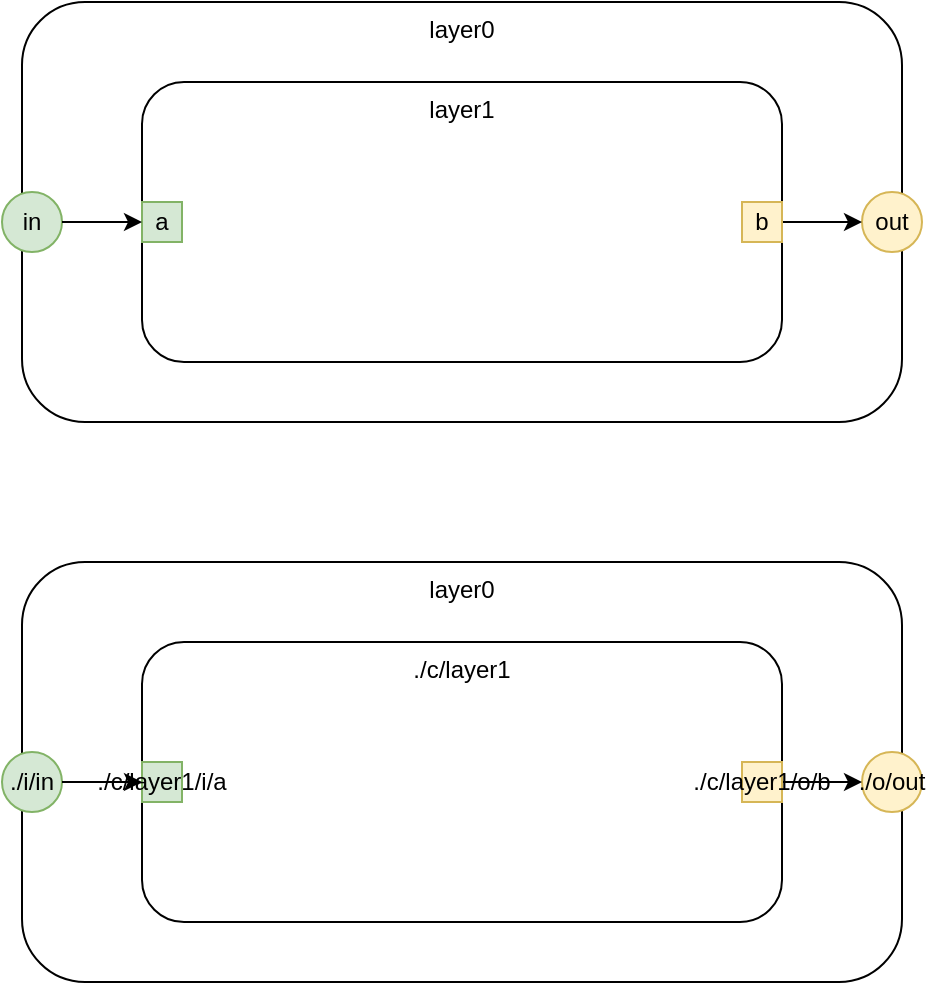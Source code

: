 <mxfile version="12.4.2" type="device" pages="4"><diagram id="BS4QYQn3qDDGcGuYMMgz" name="layer0"><mxGraphModel dx="1346" dy="776" grid="1" gridSize="10" guides="1" tooltips="1" connect="1" arrows="1" fold="1" page="1" pageScale="1" pageWidth="1100" pageHeight="850" math="0" shadow="0"><root><mxCell id="0"/><mxCell id="1" parent="0"/><mxCell id="pu8AF2-8crhkJAtbnS55-1" value="layer0" style="rounded=1;whiteSpace=wrap;html=1;verticalAlign=top;" vertex="1" parent="1"><mxGeometry x="120" y="200" width="440" height="210" as="geometry"/></mxCell><mxCell id="pu8AF2-8crhkJAtbnS55-2" value="layer1" style="rounded=1;whiteSpace=wrap;html=1;verticalAlign=top;" vertex="1" parent="1"><mxGeometry x="180" y="240" width="320" height="140" as="geometry"/></mxCell><mxCell id="pu8AF2-8crhkJAtbnS55-3" value="out" style="ellipse;whiteSpace=wrap;html=1;aspect=fixed;fillColor=#fff2cc;align=center;strokeColor=#d6b656;" vertex="1" parent="1"><mxGeometry x="540" y="295" width="30" height="30" as="geometry"/></mxCell><mxCell id="pu8AF2-8crhkJAtbnS55-4" value="in" style="ellipse;whiteSpace=wrap;html=1;aspect=fixed;fillColor=#d5e8d4;align=center;strokeColor=#82b366;" vertex="1" parent="1"><mxGeometry x="110" y="295" width="30" height="30" as="geometry"/></mxCell><mxCell id="pu8AF2-8crhkJAtbnS55-5" style="edgeStyle=orthogonalEdgeStyle;rounded=0;orthogonalLoop=1;jettySize=auto;html=1;exitX=1;exitY=0.5;exitDx=0;exitDy=0;entryX=0;entryY=0.5;entryDx=0;entryDy=0;" edge="1" parent="1" source="pu8AF2-8crhkJAtbnS55-8" target="pu8AF2-8crhkJAtbnS55-3"><mxGeometry relative="1" as="geometry"/></mxCell><mxCell id="pu8AF2-8crhkJAtbnS55-6" value="a" style="rounded=0;whiteSpace=wrap;html=1;fillColor=#d5e8d4;align=center;strokeColor=#82b366;" vertex="1" parent="1"><mxGeometry x="180" y="300" width="20" height="20" as="geometry"/></mxCell><mxCell id="pu8AF2-8crhkJAtbnS55-7" style="edgeStyle=orthogonalEdgeStyle;rounded=0;orthogonalLoop=1;jettySize=auto;html=1;exitX=1;exitY=0.5;exitDx=0;exitDy=0;entryX=0;entryY=0.5;entryDx=0;entryDy=0;" edge="1" parent="1" source="pu8AF2-8crhkJAtbnS55-4" target="pu8AF2-8crhkJAtbnS55-6"><mxGeometry relative="1" as="geometry"><mxPoint x="139.759" y="309.828" as="sourcePoint"/><mxPoint x="265.276" y="309.828" as="targetPoint"/></mxGeometry></mxCell><mxCell id="pu8AF2-8crhkJAtbnS55-8" value="b" style="rounded=0;whiteSpace=wrap;html=1;fillColor=#fff2cc;align=center;strokeColor=#d6b656;" vertex="1" parent="1"><mxGeometry x="480" y="300" width="20" height="20" as="geometry"/></mxCell><mxCell id="8RHYjn3lXWxoRb7mA_Yf-1" value="layer0" style="rounded=1;whiteSpace=wrap;html=1;verticalAlign=top;" vertex="1" parent="1"><mxGeometry x="120" y="480" width="440" height="210" as="geometry"/></mxCell><mxCell id="8RHYjn3lXWxoRb7mA_Yf-2" value="./c/layer1" style="rounded=1;whiteSpace=wrap;html=1;verticalAlign=top;" vertex="1" parent="1"><mxGeometry x="180" y="520" width="320" height="140" as="geometry"/></mxCell><mxCell id="8RHYjn3lXWxoRb7mA_Yf-3" value="./o/out" style="ellipse;whiteSpace=wrap;html=1;aspect=fixed;fillColor=#fff2cc;align=center;strokeColor=#d6b656;" vertex="1" parent="1"><mxGeometry x="540" y="575" width="30" height="30" as="geometry"/></mxCell><mxCell id="8RHYjn3lXWxoRb7mA_Yf-4" value="./i/in" style="ellipse;whiteSpace=wrap;html=1;aspect=fixed;fillColor=#d5e8d4;align=center;strokeColor=#82b366;" vertex="1" parent="1"><mxGeometry x="110" y="575" width="30" height="30" as="geometry"/></mxCell><mxCell id="8RHYjn3lXWxoRb7mA_Yf-5" style="edgeStyle=orthogonalEdgeStyle;rounded=0;orthogonalLoop=1;jettySize=auto;html=1;exitX=1;exitY=0.5;exitDx=0;exitDy=0;entryX=0;entryY=0.5;entryDx=0;entryDy=0;" edge="1" parent="1" source="8RHYjn3lXWxoRb7mA_Yf-8" target="8RHYjn3lXWxoRb7mA_Yf-3"><mxGeometry relative="1" as="geometry"/></mxCell><mxCell id="8RHYjn3lXWxoRb7mA_Yf-6" value="./c/layer1/i/a" style="rounded=0;whiteSpace=wrap;html=1;fillColor=#d5e8d4;align=center;strokeColor=#82b366;" vertex="1" parent="1"><mxGeometry x="180" y="580" width="20" height="20" as="geometry"/></mxCell><mxCell id="8RHYjn3lXWxoRb7mA_Yf-7" style="edgeStyle=orthogonalEdgeStyle;rounded=0;orthogonalLoop=1;jettySize=auto;html=1;exitX=1;exitY=0.5;exitDx=0;exitDy=0;entryX=0;entryY=0.5;entryDx=0;entryDy=0;" edge="1" parent="1" source="8RHYjn3lXWxoRb7mA_Yf-4" target="8RHYjn3lXWxoRb7mA_Yf-6"><mxGeometry relative="1" as="geometry"><mxPoint x="139.759" y="589.828" as="sourcePoint"/><mxPoint x="265.276" y="589.828" as="targetPoint"/></mxGeometry></mxCell><mxCell id="8RHYjn3lXWxoRb7mA_Yf-8" value="./c/layer1/o/b" style="rounded=0;whiteSpace=wrap;html=1;fillColor=#fff2cc;align=center;strokeColor=#d6b656;" vertex="1" parent="1"><mxGeometry x="480" y="580" width="20" height="20" as="geometry"/></mxCell></root></mxGraphModel></diagram><diagram id="QI6hsn6gXjpxeQxfcP3L" name="container1"><mxGraphModel dx="1346" dy="776" grid="1" gridSize="10" guides="1" tooltips="1" connect="1" arrows="1" fold="1" page="1" pageScale="1" pageWidth="1100" pageHeight="850" math="0" shadow="0"><root><mxCell id="8cdQMfJVyZ2IeB8gaXhW-0"/><mxCell id="8cdQMfJVyZ2IeB8gaXhW-1" parent="8cdQMfJVyZ2IeB8gaXhW-0"/><mxCell id="8cdQMfJVyZ2IeB8gaXhW-2" value="container1" style="rounded=1;whiteSpace=wrap;html=1;verticalAlign=top;" vertex="1" parent="8cdQMfJVyZ2IeB8gaXhW-1"><mxGeometry x="165" y="80" width="320" height="140" as="geometry"/></mxCell><mxCell id="8cdQMfJVyZ2IeB8gaXhW-3" style="edgeStyle=orthogonalEdgeStyle;rounded=0;orthogonalLoop=1;jettySize=auto;html=1;exitX=1;exitY=0.5;exitDx=0;exitDy=0;entryX=0;entryY=0.5;entryDx=0;entryDy=0;" edge="1" parent="8cdQMfJVyZ2IeB8gaXhW-1" source="8cdQMfJVyZ2IeB8gaXhW-8" target="8cdQMfJVyZ2IeB8gaXhW-5"><mxGeometry relative="1" as="geometry"/></mxCell><mxCell id="8cdQMfJVyZ2IeB8gaXhW-4" value="hello" style="rounded=1;whiteSpace=wrap;html=1;verticalAlign=top;" vertex="1" parent="8cdQMfJVyZ2IeB8gaXhW-1"><mxGeometry x="250" y="115" width="150" height="70" as="geometry"/></mxCell><mxCell id="8cdQMfJVyZ2IeB8gaXhW-5" value="r" style="rounded=0;whiteSpace=wrap;html=1;fillColor=#d5e8d4;align=center;strokeColor=#82b366;" vertex="1" parent="8cdQMfJVyZ2IeB8gaXhW-1"><mxGeometry x="250" y="140" width="20" height="20" as="geometry"/></mxCell><mxCell id="8cdQMfJVyZ2IeB8gaXhW-6" value="s" style="rounded=0;whiteSpace=wrap;html=1;fillColor=#fff2cc;align=center;strokeColor=#d6b656;" vertex="1" parent="8cdQMfJVyZ2IeB8gaXhW-1"><mxGeometry x="380" y="140" width="20" height="20" as="geometry"/></mxCell><mxCell id="8cdQMfJVyZ2IeB8gaXhW-7" style="edgeStyle=orthogonalEdgeStyle;rounded=0;orthogonalLoop=1;jettySize=auto;html=1;exitX=1;exitY=0.5;exitDx=0;exitDy=0;entryX=0;entryY=0.5;entryDx=0;entryDy=0;" edge="1" parent="8cdQMfJVyZ2IeB8gaXhW-1" source="8cdQMfJVyZ2IeB8gaXhW-6" target="8cdQMfJVyZ2IeB8gaXhW-9"><mxGeometry relative="1" as="geometry"><mxPoint x="399.931" y="149.828" as="sourcePoint"/><mxPoint x="535.103" y="149.828" as="targetPoint"/></mxGeometry></mxCell><mxCell id="8cdQMfJVyZ2IeB8gaXhW-8" value="x" style="ellipse;whiteSpace=wrap;html=1;aspect=fixed;fillColor=#d5e8d4;align=center;strokeColor=#82b366;" vertex="1" parent="8cdQMfJVyZ2IeB8gaXhW-1"><mxGeometry x="150" y="135" width="30" height="30" as="geometry"/></mxCell><mxCell id="8cdQMfJVyZ2IeB8gaXhW-9" value="y" style="ellipse;whiteSpace=wrap;html=1;aspect=fixed;fillColor=#fff2cc;align=center;strokeColor=#d6b656;" vertex="1" parent="8cdQMfJVyZ2IeB8gaXhW-1"><mxGeometry x="465" y="135" width="30" height="30" as="geometry"/></mxCell><mxCell id="sl9WS0Awcjz-HEHJdWLB-0" value="container1" style="rounded=1;whiteSpace=wrap;html=1;verticalAlign=top;" vertex="1" parent="8cdQMfJVyZ2IeB8gaXhW-1"><mxGeometry x="165" y="355" width="320" height="140" as="geometry"/></mxCell><mxCell id="sl9WS0Awcjz-HEHJdWLB-1" style="edgeStyle=orthogonalEdgeStyle;rounded=0;orthogonalLoop=1;jettySize=auto;html=1;exitX=1;exitY=0.5;exitDx=0;exitDy=0;entryX=0;entryY=0.5;entryDx=0;entryDy=0;" edge="1" parent="8cdQMfJVyZ2IeB8gaXhW-1" source="sl9WS0Awcjz-HEHJdWLB-6" target="sl9WS0Awcjz-HEHJdWLB-3"><mxGeometry relative="1" as="geometry"/></mxCell><mxCell id="sl9WS0Awcjz-HEHJdWLB-2" value="./c/hello" style="rounded=1;whiteSpace=wrap;html=1;verticalAlign=top;" vertex="1" parent="8cdQMfJVyZ2IeB8gaXhW-1"><mxGeometry x="250" y="390" width="150" height="70" as="geometry"/></mxCell><mxCell id="sl9WS0Awcjz-HEHJdWLB-3" value="./c/hello/i/r" style="rounded=0;whiteSpace=wrap;html=1;fillColor=#d5e8d4;align=center;strokeColor=#82b366;" vertex="1" parent="8cdQMfJVyZ2IeB8gaXhW-1"><mxGeometry x="250" y="415" width="20" height="20" as="geometry"/></mxCell><mxCell id="sl9WS0Awcjz-HEHJdWLB-4" value="./c/hello/o/s" style="rounded=0;whiteSpace=wrap;html=1;fillColor=#fff2cc;align=center;strokeColor=#d6b656;" vertex="1" parent="8cdQMfJVyZ2IeB8gaXhW-1"><mxGeometry x="380" y="415" width="20" height="20" as="geometry"/></mxCell><mxCell id="sl9WS0Awcjz-HEHJdWLB-5" style="edgeStyle=orthogonalEdgeStyle;rounded=0;orthogonalLoop=1;jettySize=auto;html=1;exitX=1;exitY=0.5;exitDx=0;exitDy=0;entryX=0;entryY=0.5;entryDx=0;entryDy=0;" edge="1" parent="8cdQMfJVyZ2IeB8gaXhW-1" source="sl9WS0Awcjz-HEHJdWLB-4" target="sl9WS0Awcjz-HEHJdWLB-7"><mxGeometry relative="1" as="geometry"><mxPoint x="399.931" y="424.828" as="sourcePoint"/><mxPoint x="535.103" y="424.828" as="targetPoint"/></mxGeometry></mxCell><mxCell id="sl9WS0Awcjz-HEHJdWLB-6" value="./i/x" style="ellipse;whiteSpace=wrap;html=1;aspect=fixed;fillColor=#d5e8d4;align=center;strokeColor=#82b366;" vertex="1" parent="8cdQMfJVyZ2IeB8gaXhW-1"><mxGeometry x="150" y="410" width="30" height="30" as="geometry"/></mxCell><mxCell id="sl9WS0Awcjz-HEHJdWLB-7" value="./o/y" style="ellipse;whiteSpace=wrap;html=1;aspect=fixed;fillColor=#fff2cc;align=center;strokeColor=#d6b656;" vertex="1" parent="8cdQMfJVyZ2IeB8gaXhW-1"><mxGeometry x="465" y="410" width="30" height="30" as="geometry"/></mxCell></root></mxGraphModel></diagram><diagram id="wem0N27-QswMyUMNdpZx" name="Types"><mxGraphModel dx="2943" dy="1293" grid="1" gridSize="10" guides="1" tooltips="1" connect="1" arrows="1" fold="1" page="1" pageScale="1" pageWidth="1100" pageHeight="850" math="0" shadow="0"><root><mxCell id="kKl7M71F3Ecm4KnXroWh-0"/><mxCell id="kKl7M71F3Ecm4KnXroWh-1" parent="kKl7M71F3Ecm4KnXroWh-0"/><mxCell id="kKl7M71F3Ecm4KnXroWh-50" style="edgeStyle=orthogonalEdgeStyle;curved=1;orthogonalLoop=1;jettySize=auto;html=1;exitX=0.5;exitY=1;exitDx=0;exitDy=0;dashed=1;" edge="1" parent="kKl7M71F3Ecm4KnXroWh-1" source="kKl7M71F3Ecm4KnXroWh-49" target="kKl7M71F3Ecm4KnXroWh-47"><mxGeometry relative="1" as="geometry"/></mxCell><mxCell id="kKl7M71F3Ecm4KnXroWh-49" value="Edtiro" style="rounded=1;whiteSpace=wrap;html=1;dashed=1;verticalAlign=top;" vertex="1" parent="kKl7M71F3Ecm4KnXroWh-1"><mxGeometry x="-50" y="50" width="600" height="520" as="geometry"/></mxCell><mxCell id="kKl7M71F3Ecm4KnXroWh-51" style="edgeStyle=orthogonalEdgeStyle;curved=1;orthogonalLoop=1;jettySize=auto;html=1;exitX=0.5;exitY=1;exitDx=0;exitDy=0;entryX=0.75;entryY=0;entryDx=0;entryDy=0;dashed=1;" edge="1" parent="kKl7M71F3Ecm4KnXroWh-1" source="kKl7M71F3Ecm4KnXroWh-48" target="kKl7M71F3Ecm4KnXroWh-47"><mxGeometry relative="1" as="geometry"/></mxCell><mxCell id="kKl7M71F3Ecm4KnXroWh-48" value="IDE Loader" style="rounded=1;whiteSpace=wrap;html=1;dashed=1;verticalAlign=top;" vertex="1" parent="kKl7M71F3Ecm4KnXroWh-1"><mxGeometry x="700" y="590" width="800" height="470" as="geometry"/></mxCell><mxCell id="kKl7M71F3Ecm4KnXroWh-47" value="IDE Runner" style="rounded=1;whiteSpace=wrap;html=1;dashed=1;verticalAlign=top;" vertex="1" parent="kKl7M71F3Ecm4KnXroWh-1"><mxGeometry x="30" y="1260" width="720" height="370" as="geometry"/></mxCell><mxCell id="kKl7M71F3Ecm4KnXroWh-36" value="&lt;b style=&quot;font-style: italic&quot;&gt;Dispatcher&lt;/b&gt;" style="rounded=1;whiteSpace=wrap;html=1;verticalAlign=top;fillColor=#f5f5f5;strokeColor=#666666;fontColor=#333333;" vertex="1" parent="kKl7M71F3Ecm4KnXroWh-1"><mxGeometry x="80" y="1334.48" width="600" height="220.03" as="geometry"/></mxCell><mxCell id="kKl7M71F3Ecm4KnXroWh-22" value="&lt;i&gt;&lt;b&gt;Template&lt;/b&gt;&lt;/i&gt;" style="rounded=1;whiteSpace=wrap;html=1;verticalAlign=top;fillColor=#f5f5f5;strokeColor=#666666;fontColor=#333333;" vertex="1" parent="kKl7M71F3Ecm4KnXroWh-1"><mxGeometry x="10" y="80" width="450" height="430" as="geometry"/></mxCell><mxCell id="kKl7M71F3Ecm4KnXroWh-17" value="&lt;b style=&quot;font-style: italic&quot;&gt;Runnable&lt;/b&gt;&lt;br&gt;&lt;br&gt;+= Runnable Interface" style="rounded=1;whiteSpace=wrap;html=1;verticalAlign=top;fillColor=#f5f5f5;strokeColor=#666666;fontColor=#333333;" vertex="1" parent="kKl7M71F3Ecm4KnXroWh-1"><mxGeometry x="780" y="725" width="360" height="180" as="geometry"/></mxCell><mxCell id="kKl7M71F3Ecm4KnXroWh-16" value="&lt;i&gt;&lt;b&gt;Runnable Interface&lt;/b&gt;&lt;/i&gt;" style="rounded=1;whiteSpace=wrap;html=1;dashed=1;verticalAlign=top;fillColor=#f5f5f5;strokeColor=#666666;fontColor=#333333;" vertex="1" parent="kKl7M71F3Ecm4KnXroWh-1"><mxGeometry x="1240" y="650" width="200" height="330" as="geometry"/></mxCell><mxCell id="kKl7M71F3Ecm4KnXroWh-15" value="&lt;i&gt;&lt;b&gt;Composite Template&lt;/b&gt;&lt;/i&gt;" style="rounded=1;whiteSpace=wrap;html=1;verticalAlign=top;fillColor=#f5f5f5;strokeColor=#666666;fontColor=#333333;" vertex="1" parent="kKl7M71F3Ecm4KnXroWh-1"><mxGeometry x="30" y="324" width="410" height="166" as="geometry"/></mxCell><mxCell id="kKl7M71F3Ecm4KnXroWh-2" value="&lt;i&gt;&lt;b&gt;Template&lt;/b&gt;&lt;/i&gt;&lt;br&gt;kind = { composite | leaf }&lt;br&gt;ports = [Port]" style="rounded=1;whiteSpace=wrap;html=1;dashed=1;verticalAlign=top;" vertex="1" parent="kKl7M71F3Ecm4KnXroWh-1"><mxGeometry x="220" y="200" width="150" height="70" as="geometry"/></mxCell><mxCell id="kKl7M71F3Ecm4KnXroWh-3" value="&lt;b&gt;&lt;i&gt;Load Interface&lt;br&gt;&lt;/i&gt;&lt;/b&gt;inputQueue = Queue&lt;br&gt;outputQueue = Queue" style="rounded=1;whiteSpace=wrap;html=1;dashed=1;verticalAlign=top;" vertex="1" parent="kKl7M71F3Ecm4KnXroWh-1"><mxGeometry x="1270" y="810" width="140" height="60" as="geometry"/></mxCell><mxCell id="kKl7M71F3Ecm4KnXroWh-4" value="&lt;b style=&quot;font-style: italic&quot;&gt;Container&lt;br&gt;&lt;/b&gt;contains: [Template]&lt;br&gt;connections: [Connection]" style="rounded=1;whiteSpace=wrap;html=1;dashed=1;verticalAlign=top;" vertex="1" parent="kKl7M71F3Ecm4KnXroWh-1"><mxGeometry x="60" y="364" width="150" height="100" as="geometry"/></mxCell><mxCell id="kKl7M71F3Ecm4KnXroWh-8" value="&lt;b style=&quot;font-style: italic&quot;&gt;Composite&amp;nbsp;&lt;/b&gt;&lt;b style=&quot;font-style: italic&quot;&gt;Instance&lt;/b&gt;&lt;br&gt;&lt;br&gt;+= Composite Template&lt;br&gt;children: [Runnable]&lt;br&gt;{ kind := composite }" style="rounded=1;whiteSpace=wrap;html=1;verticalAlign=top;dashed=1;" vertex="1" parent="kKl7M71F3Ecm4KnXroWh-1"><mxGeometry x="800" y="785" width="170" height="90" as="geometry"/></mxCell><mxCell id="kKl7M71F3Ecm4KnXroWh-9" value="&lt;b style=&quot;font-style: italic&quot;&gt;Leaf&amp;nbsp;&lt;/b&gt;&lt;b style=&quot;font-style: italic&quot;&gt;Instance&lt;/b&gt;&lt;br&gt;&lt;br&gt;+= Template&lt;br&gt;{ kind := leaf }" style="rounded=1;whiteSpace=wrap;html=1;verticalAlign=top;dashed=1;" vertex="1" parent="kKl7M71F3Ecm4KnXroWh-1"><mxGeometry x="985" y="785" width="130" height="80.06" as="geometry"/></mxCell><mxCell id="kKl7M71F3Ecm4KnXroWh-14" value="&lt;b style=&quot;font-style: italic&quot;&gt;Dispatch&amp;nbsp;&lt;/b&gt;&lt;b style=&quot;font-style: italic&quot;&gt;Interface&lt;/b&gt;&lt;b&gt;&lt;i&gt;&lt;br&gt;&lt;/i&gt;&lt;/b&gt;predicate busy&lt;br&gt;predicate ready" style="rounded=1;whiteSpace=wrap;html=1;dashed=1;verticalAlign=top;" vertex="1" parent="kKl7M71F3Ecm4KnXroWh-1"><mxGeometry x="1265" y="690" width="150" height="100" as="geometry"/></mxCell><mxCell id="kKl7M71F3Ecm4KnXroWh-18" value="&lt;b&gt;&lt;i&gt;Port&lt;/i&gt;&lt;/b&gt;&lt;br&gt;direction = { input | output&amp;nbsp; }&lt;br&gt;name = Relative Name" style="rounded=1;whiteSpace=wrap;html=1;dashed=1;verticalAlign=top;" vertex="1" parent="kKl7M71F3Ecm4KnXroWh-1"><mxGeometry x="210" y="120" width="170" height="70" as="geometry"/></mxCell><mxCell id="kKl7M71F3Ecm4KnXroWh-19" value="&lt;b&gt;&lt;i&gt;Connection&lt;/i&gt;&lt;/b&gt;&lt;br&gt;sender = {Template Port}&lt;br&gt;Receiver = {Template Port}" style="rounded=1;whiteSpace=wrap;html=1;dashed=1;verticalAlign=top;" vertex="1" parent="kKl7M71F3Ecm4KnXroWh-1"><mxGeometry x="220" y="364" width="170" height="70" as="geometry"/></mxCell><mxCell id="kKl7M71F3Ecm4KnXroWh-21" value="&lt;b style=&quot;font-style: italic&quot;&gt;Dispatcher&lt;/b&gt;" style="rounded=1;whiteSpace=wrap;html=1;verticalAlign=top;fillColor=#f5f5f5;strokeColor=#666666;fontColor=#333333;" vertex="1" parent="kKl7M71F3Ecm4KnXroWh-1"><mxGeometry x="110" y="1379.44" width="280" height="120.06" as="geometry"/></mxCell><mxCell id="kKl7M71F3Ecm4KnXroWh-23" value="&lt;b&gt;&lt;i&gt;Send Interface&lt;br&gt;&lt;/i&gt;&lt;/b&gt;effect Send (Port Event)&lt;br&gt;effect Inject (Port Event)" style="rounded=1;whiteSpace=wrap;html=1;dashed=1;verticalAlign=top;" vertex="1" parent="kKl7M71F3Ecm4KnXroWh-1"><mxGeometry x="1275" y="890" width="140" height="60" as="geometry"/></mxCell><mxCell id="kKl7M71F3Ecm4KnXroWh-24" value="&lt;span style=&quot;color: rgb(51 , 51 , 51)&quot;&gt;all = [Runnable]&lt;/span&gt;&lt;br style=&quot;color: rgb(51 , 51 , 51)&quot;&gt;&lt;span style=&quot;color: rgb(51 , 51 , 51)&quot;&gt;side effect add (Runnable)&lt;/span&gt;&lt;br style=&quot;color: rgb(51 , 51 , 51)&quot;&gt;&lt;span style=&quot;color: rgb(51 , 51 , 51)&quot;&gt;filter instantiate (Template) &amp;gt;&amp;gt; Runnable&lt;/span&gt;" style="rounded=1;whiteSpace=wrap;html=1;verticalAlign=top;dashed=1;" vertex="1" parent="kKl7M71F3Ecm4KnXroWh-1"><mxGeometry x="130" y="1409.5" width="240" height="70" as="geometry"/></mxCell><mxCell id="kKl7M71F3Ecm4KnXroWh-27" value="&lt;i&gt;&lt;b&gt;Event&lt;/b&gt;&lt;/i&gt;" style="rounded=1;whiteSpace=wrap;html=1;verticalAlign=top;fillColor=#f5f5f5;strokeColor=#666666;fontColor=#333333;" vertex="1" parent="kKl7M71F3Ecm4KnXroWh-1"><mxGeometry x="420" y="1379.5" width="200" height="130" as="geometry"/></mxCell><mxCell id="kKl7M71F3Ecm4KnXroWh-28" value="tag = symbol&lt;br&gt;data = any" style="rounded=1;whiteSpace=wrap;html=1;dashed=1;verticalAlign=top;" vertex="1" parent="kKl7M71F3Ecm4KnXroWh-1"><mxGeometry x="450" y="1430.5" width="140" height="49" as="geometry"/></mxCell></root></mxGraphModel></diagram><diagram id="KH2dwmRcbKzj330hdSP4" name="Dispatcher implementation sequential"><mxGraphModel dx="2212" dy="1552" grid="1" gridSize="10" guides="1" tooltips="1" connect="1" arrows="1" fold="1" page="1" pageScale="1" pageWidth="1100" pageHeight="850" math="0" shadow="0"><root><mxCell id="0foS-hEwRUjMWeHnyTpK-0"/><mxCell id="0foS-hEwRUjMWeHnyTpK-1" parent="0foS-hEwRUjMWeHnyTpK-0"/><mxCell id="GS9zFOobxLoLPtweJtx--26" value="/instantiate" style="rounded=1;whiteSpace=wrap;html=1;align=center;verticalAlign=top;dashed=1;" vertex="1" parent="0foS-hEwRUjMWeHnyTpK-1"><mxGeometry x="269" y="260" width="1210" height="647.5" as="geometry"/></mxCell><mxCell id="GS9zFOobxLoLPtweJtx--29" value="choice" style="rounded=1;whiteSpace=wrap;html=1;align=center;verticalAlign=top;" vertex="1" parent="0foS-hEwRUjMWeHnyTpK-1"><mxGeometry x="300" y="425" width="510" height="435" as="geometry"/></mxCell><mxCell id="GS9zFOobxLoLPtweJtx--33" value="Composite Template" style="rounded=1;whiteSpace=wrap;html=1;align=center;verticalAlign=top;dashed=1;" vertex="1" parent="0foS-hEwRUjMWeHnyTpK-1"><mxGeometry x="325" y="470" width="375" height="170" as="geometry"/></mxCell><mxCell id="0foS-hEwRUjMWeHnyTpK-10" value="forall" style="rounded=1;whiteSpace=wrap;html=1;align=center;verticalAlign=top;" vertex="1" parent="0foS-hEwRUjMWeHnyTpK-1"><mxGeometry x="874" y="320" width="210" height="120" as="geometry"/></mxCell><mxCell id="0foS-hEwRUjMWeHnyTpK-16" style="edgeStyle=orthogonalEdgeStyle;curved=1;orthogonalLoop=1;jettySize=auto;html=1;exitX=1;exitY=0.5;exitDx=0;exitDy=0;entryX=0;entryY=0.5;entryDx=0;entryDy=0;textOpacity=50;" edge="1" parent="0foS-hEwRUjMWeHnyTpK-1" source="0foS-hEwRUjMWeHnyTpK-11" target="0foS-hEwRUjMWeHnyTpK-14"><mxGeometry relative="1" as="geometry"/></mxCell><mxCell id="0foS-hEwRUjMWeHnyTpK-11" value="[t]" style="ellipse;whiteSpace=wrap;html=1;aspect=fixed;align=center;fillColor=#d5e8d4;strokeColor=#82b366;textOpacity=50;" vertex="1" parent="0foS-hEwRUjMWeHnyTpK-1"><mxGeometry x="864" y="370" width="20" height="20" as="geometry"/></mxCell><mxCell id="GS9zFOobxLoLPtweJtx--56" style="edgeStyle=orthogonalEdgeStyle;curved=1;orthogonalLoop=1;jettySize=auto;html=1;exitX=1;exitY=0.5;exitDx=0;exitDy=0;entryX=0;entryY=0.5;entryDx=0;entryDy=0;" edge="1" parent="0foS-hEwRUjMWeHnyTpK-1" source="0foS-hEwRUjMWeHnyTpK-12" target="GS9zFOobxLoLPtweJtx--53"><mxGeometry relative="1" as="geometry"/></mxCell><mxCell id="0foS-hEwRUjMWeHnyTpK-12" value="list" style="ellipse;whiteSpace=wrap;html=1;aspect=fixed;align=center;fillColor=#fff2cc;strokeColor=#d6b656;textOpacity=50;" vertex="1" parent="0foS-hEwRUjMWeHnyTpK-1"><mxGeometry x="1074" y="370" width="20" height="20" as="geometry"/></mxCell><mxCell id="0foS-hEwRUjMWeHnyTpK-13" value="instantiate" style="rounded=1;whiteSpace=wrap;html=1;align=center;verticalAlign=top;" vertex="1" parent="0foS-hEwRUjMWeHnyTpK-1"><mxGeometry x="919" y="357.5" width="120" height="45" as="geometry"/></mxCell><mxCell id="0foS-hEwRUjMWeHnyTpK-14" value="t" style="ellipse;whiteSpace=wrap;html=1;aspect=fixed;align=center;fillColor=#d5e8d4;strokeColor=#82b366;textOpacity=50;" vertex="1" parent="0foS-hEwRUjMWeHnyTpK-1"><mxGeometry x="909" y="370" width="20" height="20" as="geometry"/></mxCell><mxCell id="0foS-hEwRUjMWeHnyTpK-17" style="edgeStyle=orthogonalEdgeStyle;curved=1;orthogonalLoop=1;jettySize=auto;html=1;exitX=1;exitY=0.5;exitDx=0;exitDy=0;entryX=0;entryY=0.5;entryDx=0;entryDy=0;textOpacity=50;" edge="1" parent="0foS-hEwRUjMWeHnyTpK-1" source="0foS-hEwRUjMWeHnyTpK-15" target="0foS-hEwRUjMWeHnyTpK-12"><mxGeometry relative="1" as="geometry"/></mxCell><mxCell id="0foS-hEwRUjMWeHnyTpK-15" value="i" style="ellipse;whiteSpace=wrap;html=1;aspect=fixed;align=center;fillColor=#fff2cc;strokeColor=#d6b656;textOpacity=50;" vertex="1" parent="0foS-hEwRUjMWeHnyTpK-1"><mxGeometry x="1029" y="370" width="20" height="20" as="geometry"/></mxCell><mxCell id="0foS-hEwRUjMWeHnyTpK-18" value="compose types" style="rounded=1;whiteSpace=wrap;html=1;align=center;verticalAlign=middle;" vertex="1" parent="0foS-hEwRUjMWeHnyTpK-1"><mxGeometry x="525" y="507.5" width="135" height="120" as="geometry"/></mxCell><mxCell id="0foS-hEwRUjMWeHnyTpK-19" value="t1" style="ellipse;whiteSpace=wrap;html=1;aspect=fixed;align=center;fillColor=#d5e8d4;strokeColor=#82b366;textOpacity=50;" vertex="1" parent="0foS-hEwRUjMWeHnyTpK-1"><mxGeometry x="515" y="537.5" width="20" height="20" as="geometry"/></mxCell><mxCell id="0foS-hEwRUjMWeHnyTpK-20" value="t2" style="ellipse;whiteSpace=wrap;html=1;aspect=fixed;align=center;fillColor=#d5e8d4;strokeColor=#82b366;textOpacity=50;" vertex="1" parent="0foS-hEwRUjMWeHnyTpK-1"><mxGeometry x="515" y="577.5" width="20" height="20" as="geometry"/></mxCell><mxCell id="0foS-hEwRUjMWeHnyTpK-21" value="t" style="ellipse;whiteSpace=wrap;html=1;aspect=fixed;align=center;fillColor=#fff2cc;strokeColor=#d6b656;textOpacity=50;" vertex="1" parent="0foS-hEwRUjMWeHnyTpK-1"><mxGeometry x="650" y="557.5" width="20" height="20" as="geometry"/></mxCell><mxCell id="0foS-hEwRUjMWeHnyTpK-24" style="edgeStyle=orthogonalEdgeStyle;curved=1;orthogonalLoop=1;jettySize=auto;html=1;exitX=1;exitY=0.5;exitDx=0;exitDy=0;entryX=0;entryY=0.5;entryDx=0;entryDy=0;" edge="1" parent="0foS-hEwRUjMWeHnyTpK-1" source="0foS-hEwRUjMWeHnyTpK-22" target="0foS-hEwRUjMWeHnyTpK-19"><mxGeometry relative="1" as="geometry"/></mxCell><mxCell id="0foS-hEwRUjMWeHnyTpK-22" value="*Composite Template" style="rounded=0;whiteSpace=wrap;html=1;align=center;fillColor=#f5f5f5;strokeColor=#666666;fontColor=#333333;dashed=1;" vertex="1" parent="0foS-hEwRUjMWeHnyTpK-1"><mxGeometry x="340" y="537.5" width="120" height="20" as="geometry"/></mxCell><mxCell id="0foS-hEwRUjMWeHnyTpK-25" style="edgeStyle=orthogonalEdgeStyle;curved=1;orthogonalLoop=1;jettySize=auto;html=1;exitX=1;exitY=0.5;exitDx=0;exitDy=0;entryX=0;entryY=0.5;entryDx=0;entryDy=0;" edge="1" parent="0foS-hEwRUjMWeHnyTpK-1" source="0foS-hEwRUjMWeHnyTpK-23" target="0foS-hEwRUjMWeHnyTpK-20"><mxGeometry relative="1" as="geometry"/></mxCell><mxCell id="0foS-hEwRUjMWeHnyTpK-23" value="*Runnable" style="rounded=0;whiteSpace=wrap;html=1;align=center;fillColor=#f5f5f5;strokeColor=#666666;fontColor=#333333;dashed=1;" vertex="1" parent="0foS-hEwRUjMWeHnyTpK-1"><mxGeometry x="340" y="577.5" width="120" height="20" as="geometry"/></mxCell><mxCell id="GS9zFOobxLoLPtweJtx--64" style="edgeStyle=orthogonalEdgeStyle;curved=1;orthogonalLoop=1;jettySize=auto;html=1;entryX=0;entryY=0.5;entryDx=0;entryDy=0;" edge="1" parent="0foS-hEwRUjMWeHnyTpK-1" source="GS9zFOobxLoLPtweJtx--2" target="GS9zFOobxLoLPtweJtx--13"><mxGeometry relative="1" as="geometry"/></mxCell><mxCell id="GS9zFOobxLoLPtweJtx--66" style="edgeStyle=orthogonalEdgeStyle;curved=1;orthogonalLoop=1;jettySize=auto;html=1;exitX=1;exitY=0.5;exitDx=0;exitDy=0;entryX=0;entryY=0.5;entryDx=0;entryDy=0;" edge="1" parent="0foS-hEwRUjMWeHnyTpK-1" source="GS9zFOobxLoLPtweJtx--2" target="GS9zFOobxLoLPtweJtx--54"><mxGeometry relative="1" as="geometry"/></mxCell><mxCell id="GS9zFOobxLoLPtweJtx--2" value="new Runnable" style="shape=cylinder;whiteSpace=wrap;html=1;boundedLbl=1;backgroundOutline=1;dashed=1;align=center;fillColor=#fff2cc;strokeColor=#d6b656;" vertex="1" parent="0foS-hEwRUjMWeHnyTpK-1"><mxGeometry x="780" y="617" width="60" height="80" as="geometry"/></mxCell><mxCell id="GS9zFOobxLoLPtweJtx--4" value="/contains" style="rounded=1;whiteSpace=wrap;html=1;align=center;verticalAlign=middle;" vertex="1" parent="0foS-hEwRUjMWeHnyTpK-1"><mxGeometry x="515" y="361.5" width="145" height="39" as="geometry"/></mxCell><mxCell id="GS9zFOobxLoLPtweJtx--5" value="*self" style="ellipse;whiteSpace=wrap;html=1;aspect=fixed;align=center;fillColor=#d5e8d4;strokeColor=#82b366;textOpacity=50;" vertex="1" parent="0foS-hEwRUjMWeHnyTpK-1"><mxGeometry x="510" y="370.5" width="20" height="20" as="geometry"/></mxCell><mxCell id="GS9zFOobxLoLPtweJtx--10" style="edgeStyle=orthogonalEdgeStyle;curved=1;orthogonalLoop=1;jettySize=auto;html=1;exitX=1;exitY=0.5;exitDx=0;exitDy=0;entryX=0;entryY=0.5;entryDx=0;entryDy=0;" edge="1" parent="0foS-hEwRUjMWeHnyTpK-1" source="GS9zFOobxLoLPtweJtx--8" target="0foS-hEwRUjMWeHnyTpK-11"><mxGeometry relative="1" as="geometry"/></mxCell><mxCell id="GS9zFOobxLoLPtweJtx--8" value="[Template]" style="ellipse;whiteSpace=wrap;html=1;aspect=fixed;align=center;fillColor=#fff2cc;strokeColor=#d6b656;textOpacity=50;" vertex="1" parent="0foS-hEwRUjMWeHnyTpK-1"><mxGeometry x="650" y="370" width="20" height="20" as="geometry"/></mxCell><mxCell id="GS9zFOobxLoLPtweJtx--12" value="/add" style="rounded=1;whiteSpace=wrap;html=1;align=center;verticalAlign=top;fillColor=#f8cecc;strokeColor=#b85450;opacity=50;" vertex="1" parent="0foS-hEwRUjMWeHnyTpK-1"><mxGeometry x="904" y="682.5" width="170" height="97" as="geometry"/></mxCell><mxCell id="GS9zFOobxLoLPtweJtx--13" value="Runnable" style="ellipse;whiteSpace=wrap;html=1;aspect=fixed;align=center;fillColor=#d5e8d4;strokeColor=#82b366;textOpacity=50;" vertex="1" parent="0foS-hEwRUjMWeHnyTpK-1"><mxGeometry x="894" y="710" width="20" height="20" as="geometry"/></mxCell><mxCell id="GS9zFOobxLoLPtweJtx--19" value="./self/e/all += Runnable" style="rounded=1;whiteSpace=wrap;html=1;align=center;verticalAlign=top;" vertex="1" parent="0foS-hEwRUjMWeHnyTpK-1"><mxGeometry x="919" y="729.5" width="135" height="30" as="geometry"/></mxCell><mxCell id="GS9zFOobxLoLPtweJtx--21" value="*self" style="ellipse;whiteSpace=wrap;html=1;aspect=fixed;align=center;fillColor=#d5e8d4;strokeColor=#82b366;textOpacity=50;" vertex="1" parent="0foS-hEwRUjMWeHnyTpK-1"><mxGeometry x="939" y="670" width="20" height="20" as="geometry"/></mxCell><mxCell id="GS9zFOobxLoLPtweJtx--22" value="*self" style="ellipse;whiteSpace=wrap;html=1;aspect=fixed;align=center;fillColor=#d5e8d4;strokeColor=#82b366;textOpacity=50;" vertex="1" parent="0foS-hEwRUjMWeHnyTpK-1"><mxGeometry x="400" y="250" width="20" height="20" as="geometry"/></mxCell><mxCell id="GS9zFOobxLoLPtweJtx--27" value="*Composite Template" style="ellipse;whiteSpace=wrap;html=1;aspect=fixed;align=center;fillColor=#d5e8d4;strokeColor=#82b366;textOpacity=50;" vertex="1" parent="0foS-hEwRUjMWeHnyTpK-1"><mxGeometry x="560" y="250" width="20" height="20" as="geometry"/></mxCell><mxCell id="GS9zFOobxLoLPtweJtx--28" value="*Template" style="ellipse;whiteSpace=wrap;html=1;aspect=fixed;align=center;fillColor=#d5e8d4;strokeColor=#82b366;textOpacity=50;" vertex="1" parent="0foS-hEwRUjMWeHnyTpK-1"><mxGeometry x="480" y="250" width="20" height="20" as="geometry"/></mxCell><mxCell id="GS9zFOobxLoLPtweJtx--47" style="edgeStyle=orthogonalEdgeStyle;curved=1;orthogonalLoop=1;jettySize=auto;html=1;exitX=1;exitY=0.5;exitDx=0;exitDy=0;entryX=0;entryY=0.5;entryDx=0;entryDy=0;" edge="1" parent="0foS-hEwRUjMWeHnyTpK-1" source="GS9zFOobxLoLPtweJtx--30" target="GS9zFOobxLoLPtweJtx--2"><mxGeometry relative="1" as="geometry"/></mxCell><mxCell id="GS9zFOobxLoLPtweJtx--30" value="t" style="ellipse;whiteSpace=wrap;html=1;aspect=fixed;align=center;fillColor=#fff2cc;strokeColor=#d6b656;textOpacity=50;" vertex="1" parent="0foS-hEwRUjMWeHnyTpK-1"><mxGeometry x="690" y="557.5" width="20" height="20" as="geometry"/></mxCell><mxCell id="GS9zFOobxLoLPtweJtx--31" style="edgeStyle=orthogonalEdgeStyle;curved=1;orthogonalLoop=1;jettySize=auto;html=1;exitX=1;exitY=0.5;exitDx=0;exitDy=0;entryX=0;entryY=0.5;entryDx=0;entryDy=0;" edge="1" parent="0foS-hEwRUjMWeHnyTpK-1" source="0foS-hEwRUjMWeHnyTpK-21" target="GS9zFOobxLoLPtweJtx--30"><mxGeometry relative="1" as="geometry"><mxPoint x="670.103" y="500.172" as="sourcePoint"/><mxPoint x="725.276" y="500.172" as="targetPoint"/></mxGeometry></mxCell><mxCell id="GS9zFOobxLoLPtweJtx--35" value="Leaf Template" style="rounded=1;whiteSpace=wrap;html=1;align=center;verticalAlign=top;dashed=1;" vertex="1" parent="0foS-hEwRUjMWeHnyTpK-1"><mxGeometry x="325" y="659" width="375" height="170" as="geometry"/></mxCell><mxCell id="GS9zFOobxLoLPtweJtx--36" value="compose types" style="rounded=1;whiteSpace=wrap;html=1;align=center;verticalAlign=middle;" vertex="1" parent="0foS-hEwRUjMWeHnyTpK-1"><mxGeometry x="525" y="696.5" width="135" height="120" as="geometry"/></mxCell><mxCell id="GS9zFOobxLoLPtweJtx--37" value="t1" style="ellipse;whiteSpace=wrap;html=1;aspect=fixed;align=center;fillColor=#d5e8d4;strokeColor=#82b366;textOpacity=50;" vertex="1" parent="0foS-hEwRUjMWeHnyTpK-1"><mxGeometry x="515" y="726.5" width="20" height="20" as="geometry"/></mxCell><mxCell id="GS9zFOobxLoLPtweJtx--38" value="t2" style="ellipse;whiteSpace=wrap;html=1;aspect=fixed;align=center;fillColor=#d5e8d4;strokeColor=#82b366;textOpacity=50;" vertex="1" parent="0foS-hEwRUjMWeHnyTpK-1"><mxGeometry x="515" y="766.5" width="20" height="20" as="geometry"/></mxCell><mxCell id="GS9zFOobxLoLPtweJtx--39" value="t" style="ellipse;whiteSpace=wrap;html=1;aspect=fixed;align=center;fillColor=#fff2cc;strokeColor=#d6b656;textOpacity=50;" vertex="1" parent="0foS-hEwRUjMWeHnyTpK-1"><mxGeometry x="650" y="746.5" width="20" height="20" as="geometry"/></mxCell><mxCell id="GS9zFOobxLoLPtweJtx--40" style="edgeStyle=orthogonalEdgeStyle;curved=1;orthogonalLoop=1;jettySize=auto;html=1;exitX=1;exitY=0.5;exitDx=0;exitDy=0;entryX=0;entryY=0.5;entryDx=0;entryDy=0;" edge="1" parent="0foS-hEwRUjMWeHnyTpK-1" source="GS9zFOobxLoLPtweJtx--41" target="GS9zFOobxLoLPtweJtx--37"><mxGeometry relative="1" as="geometry"/></mxCell><mxCell id="GS9zFOobxLoLPtweJtx--41" value="*Template" style="rounded=0;whiteSpace=wrap;html=1;align=center;fillColor=#f5f5f5;strokeColor=#666666;fontColor=#333333;dashed=1;" vertex="1" parent="0foS-hEwRUjMWeHnyTpK-1"><mxGeometry x="340" y="726.5" width="120" height="20" as="geometry"/></mxCell><mxCell id="GS9zFOobxLoLPtweJtx--42" style="edgeStyle=orthogonalEdgeStyle;curved=1;orthogonalLoop=1;jettySize=auto;html=1;exitX=1;exitY=0.5;exitDx=0;exitDy=0;entryX=0;entryY=0.5;entryDx=0;entryDy=0;" edge="1" parent="0foS-hEwRUjMWeHnyTpK-1" source="GS9zFOobxLoLPtweJtx--43" target="GS9zFOobxLoLPtweJtx--38"><mxGeometry relative="1" as="geometry"/></mxCell><mxCell id="GS9zFOobxLoLPtweJtx--43" value="*Runnable" style="rounded=0;whiteSpace=wrap;html=1;align=center;fillColor=#f5f5f5;strokeColor=#666666;fontColor=#333333;dashed=1;" vertex="1" parent="0foS-hEwRUjMWeHnyTpK-1"><mxGeometry x="340" y="766.5" width="120" height="20" as="geometry"/></mxCell><mxCell id="GS9zFOobxLoLPtweJtx--48" style="edgeStyle=orthogonalEdgeStyle;curved=1;orthogonalLoop=1;jettySize=auto;html=1;exitX=1;exitY=0.5;exitDx=0;exitDy=0;entryX=0;entryY=0.5;entryDx=0;entryDy=0;" edge="1" parent="0foS-hEwRUjMWeHnyTpK-1" source="GS9zFOobxLoLPtweJtx--44" target="GS9zFOobxLoLPtweJtx--2"><mxGeometry relative="1" as="geometry"/></mxCell><mxCell id="GS9zFOobxLoLPtweJtx--44" value="t" style="ellipse;whiteSpace=wrap;html=1;aspect=fixed;align=center;fillColor=#fff2cc;strokeColor=#d6b656;textOpacity=50;" vertex="1" parent="0foS-hEwRUjMWeHnyTpK-1"><mxGeometry x="690" y="746.5" width="20" height="20" as="geometry"/></mxCell><mxCell id="GS9zFOobxLoLPtweJtx--45" style="edgeStyle=orthogonalEdgeStyle;curved=1;orthogonalLoop=1;jettySize=auto;html=1;exitX=1;exitY=0.5;exitDx=0;exitDy=0;entryX=0;entryY=0.5;entryDx=0;entryDy=0;" edge="1" parent="0foS-hEwRUjMWeHnyTpK-1" source="GS9zFOobxLoLPtweJtx--39" target="GS9zFOobxLoLPtweJtx--44"><mxGeometry relative="1" as="geometry"><mxPoint x="670.103" y="689.172" as="sourcePoint"/><mxPoint x="725.276" y="689.172" as="targetPoint"/></mxGeometry></mxCell><mxCell id="GS9zFOobxLoLPtweJtx--46" value="*Runnable" style="ellipse;whiteSpace=wrap;html=1;aspect=fixed;align=center;fillColor=#d5e8d4;strokeColor=#82b366;textOpacity=50;" vertex="1" parent="0foS-hEwRUjMWeHnyTpK-1"><mxGeometry x="640" y="250" width="20" height="20" as="geometry"/></mxCell><mxCell id="GS9zFOobxLoLPtweJtx--51" value=":field" style="rounded=1;whiteSpace=wrap;html=1;align=center;verticalAlign=top;" vertex="1" parent="0foS-hEwRUjMWeHnyTpK-1"><mxGeometry x="1240" y="450" width="110" height="110" as="geometry"/></mxCell><mxCell id="GS9zFOobxLoLPtweJtx--53" value="field" style="ellipse;whiteSpace=wrap;html=1;aspect=fixed;align=center;fillColor=#d5e8d4;strokeColor=#82b366;textOpacity=50;" vertex="1" parent="0foS-hEwRUjMWeHnyTpK-1"><mxGeometry x="1230" y="480" width="20" height="20" as="geometry"/></mxCell><mxCell id="GS9zFOobxLoLPtweJtx--54" value="object" style="ellipse;whiteSpace=wrap;html=1;aspect=fixed;align=center;fillColor=#d5e8d4;strokeColor=#82b366;textOpacity=50;" vertex="1" parent="0foS-hEwRUjMWeHnyTpK-1"><mxGeometry x="1230" y="517.5" width="20" height="20" as="geometry"/></mxCell><mxCell id="GS9zFOobxLoLPtweJtx--60" style="edgeStyle=orthogonalEdgeStyle;curved=1;orthogonalLoop=1;jettySize=auto;html=1;entryX=0;entryY=0.5;entryDx=0;entryDy=0;" edge="1" parent="0foS-hEwRUjMWeHnyTpK-1" source="GS9zFOobxLoLPtweJtx--57" target="GS9zFOobxLoLPtweJtx--59"><mxGeometry relative="1" as="geometry"/></mxCell><mxCell id="GS9zFOobxLoLPtweJtx--57" value="object" style="ellipse;whiteSpace=wrap;html=1;aspect=fixed;align=center;fillColor=#fff2cc;strokeColor=#d6b656;textOpacity=50;" vertex="1" parent="0foS-hEwRUjMWeHnyTpK-1"><mxGeometry x="1340" y="494" width="20" height="20" as="geometry"/></mxCell><mxCell id="GS9zFOobxLoLPtweJtx--59" value="runnable" style="ellipse;whiteSpace=wrap;html=1;aspect=fixed;align=center;fillColor=#fff2cc;strokeColor=#d6b656;textOpacity=50;" vertex="1" parent="0foS-hEwRUjMWeHnyTpK-1"><mxGeometry x="1470" y="588.5" width="20" height="20" as="geometry"/></mxCell></root></mxGraphModel></diagram></mxfile>